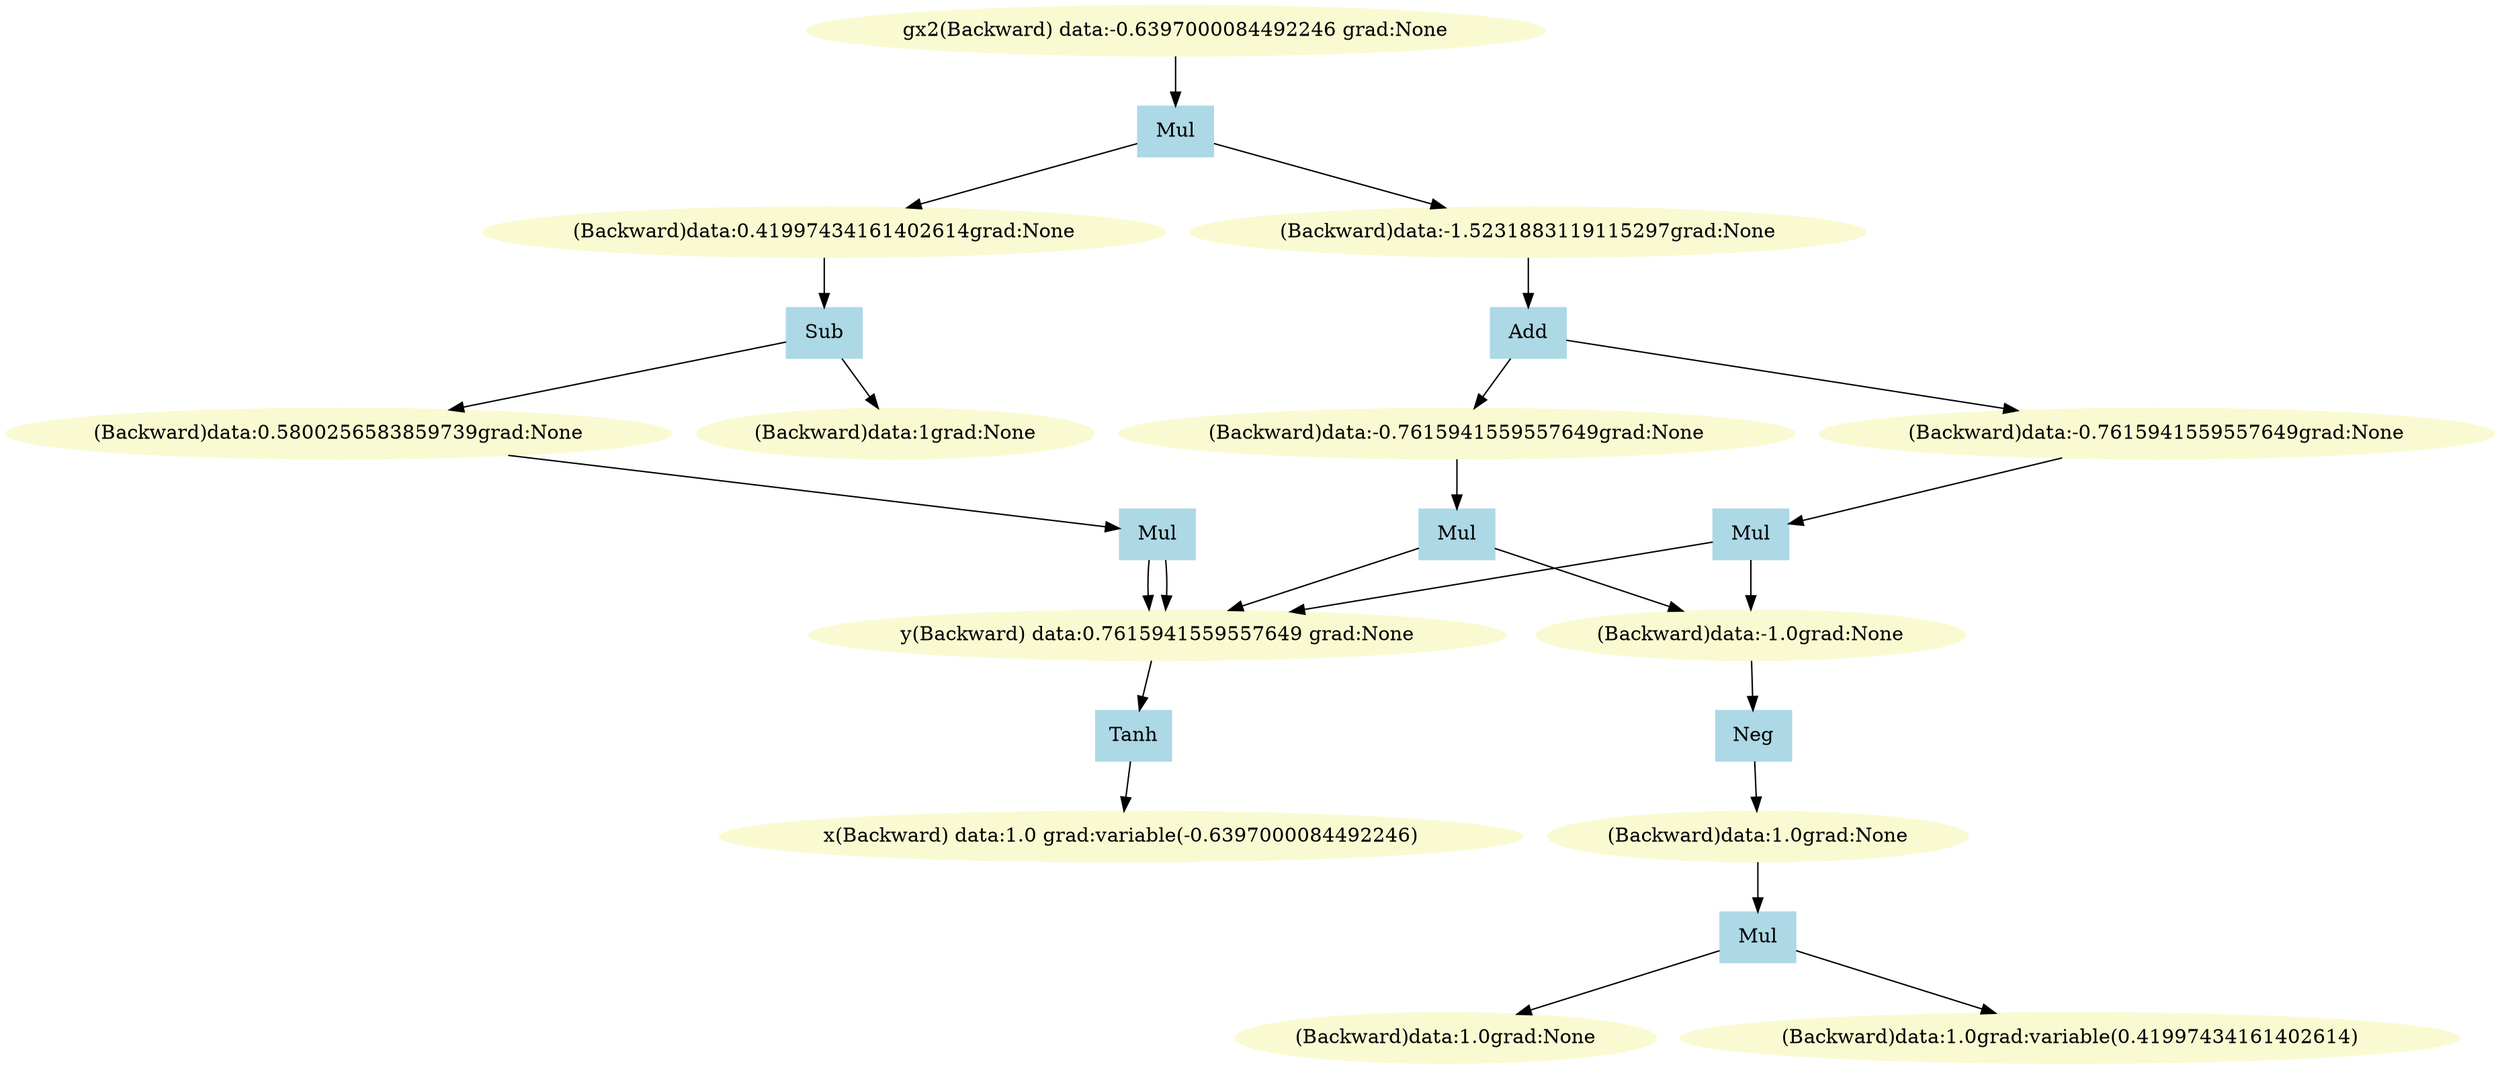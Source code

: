 digraph g {
Backward2093505489024 [label="gx2(Backward) data:-0.6397000084492246 grad:None", color=lightgoldenrodyellow, style=filled]
Backward2093505488928 [label ="Mul", color=lightblue, style=filled, shape=box]
Backward2093505488928 -> Backward2093505488448
Backward2093505488928 -> Backward2093505488832
Backward2093505489024 -> Backward2093505488928
Backward2093505488448 [label="(Backward)data:-1.5231883119115297grad:None", color=lightgoldenrodyellow, style=filled]
Backward2093505488832 [label="(Backward)data:0.41997434161402614grad:None", color=lightgoldenrodyellow, style=filled]
Backward2093505488640 [label ="Sub", color=lightblue, style=filled, shape=box]
Backward2093505488640 -> Backward2093505488736
Backward2093505488640 -> Backward2093505488544
Backward2093505488832 -> Backward2093505488640
Backward2093505488736 [label="(Backward)data:1grad:None", color=lightgoldenrodyellow, style=filled]
Backward2093505488544 [label="(Backward)data:0.5800256583859739grad:None", color=lightgoldenrodyellow, style=filled]
Backward2093505488256 [label ="Mul", color=lightblue, style=filled, shape=box]
Backward2093505488256 -> Backward2093464256128
Backward2093505488256 -> Backward2093464256128
Backward2093505488544 -> Backward2093505488256
Backward2093464256128 [label="y(Backward) data:0.7615941559557649 grad:None", color=lightgoldenrodyellow, style=filled]
Backward2093464256128 [label="y(Backward) data:0.7615941559557649 grad:None", color=lightgoldenrodyellow, style=filled]
Backward2093464255216 [label ="Tanh", color=lightblue, style=filled, shape=box]
Backward2093464255216 -> Backward2093464256272
Backward2093464256128 -> Backward2093464255216
Backward2093464256272 [label="x(Backward) data:1.0 grad:variable(-0.6397000084492246)", color=lightgoldenrodyellow, style=filled]
Backward2093505488352 [label ="Add", color=lightblue, style=filled, shape=box]
Backward2093505488352 -> Backward2093505487968
Backward2093505488352 -> Backward2093505488160
Backward2093505488448 -> Backward2093505488352
Backward2093505487968 [label="(Backward)data:-0.7615941559557649grad:None", color=lightgoldenrodyellow, style=filled]
Backward2093505488160 [label="(Backward)data:-0.7615941559557649grad:None", color=lightgoldenrodyellow, style=filled]
Backward2093505488064 [label ="Mul", color=lightblue, style=filled, shape=box]
Backward2093505488064 -> Backward2093505487776
Backward2093505488064 -> Backward2093464256128
Backward2093505488160 -> Backward2093505488064
Backward2093505487776 [label="(Backward)data:-1.0grad:None", color=lightgoldenrodyellow, style=filled]
Backward2093464256128 [label="y(Backward) data:0.7615941559557649 grad:None", color=lightgoldenrodyellow, style=filled]
Backward2093505487680 [label ="Neg", color=lightblue, style=filled, shape=box]
Backward2093505487680 -> Backward2093505487584
Backward2093505487776 -> Backward2093505487680
Backward2093505487584 [label="(Backward)data:1.0grad:None", color=lightgoldenrodyellow, style=filled]
Backward2093505487488 [label ="Mul", color=lightblue, style=filled, shape=box]
Backward2093505487488 -> Backward2093505487200
Backward2093505487488 -> Backward2093505449312
Backward2093505487584 -> Backward2093505487488
Backward2093505487200 [label="(Backward)data:1.0grad:None", color=lightgoldenrodyellow, style=filled]
Backward2093505449312 [label="(Backward)data:1.0grad:variable(0.41997434161402614)", color=lightgoldenrodyellow, style=filled]
Backward2093505487872 [label ="Mul", color=lightblue, style=filled, shape=box]
Backward2093505487872 -> Backward2093505487776
Backward2093505487872 -> Backward2093464256128
Backward2093505487968 -> Backward2093505487872
Backward2093505487776 [label="(Backward)data:-1.0grad:None", color=lightgoldenrodyellow, style=filled]
Backward2093464256128 [label="y(Backward) data:0.7615941559557649 grad:None", color=lightgoldenrodyellow, style=filled]
}